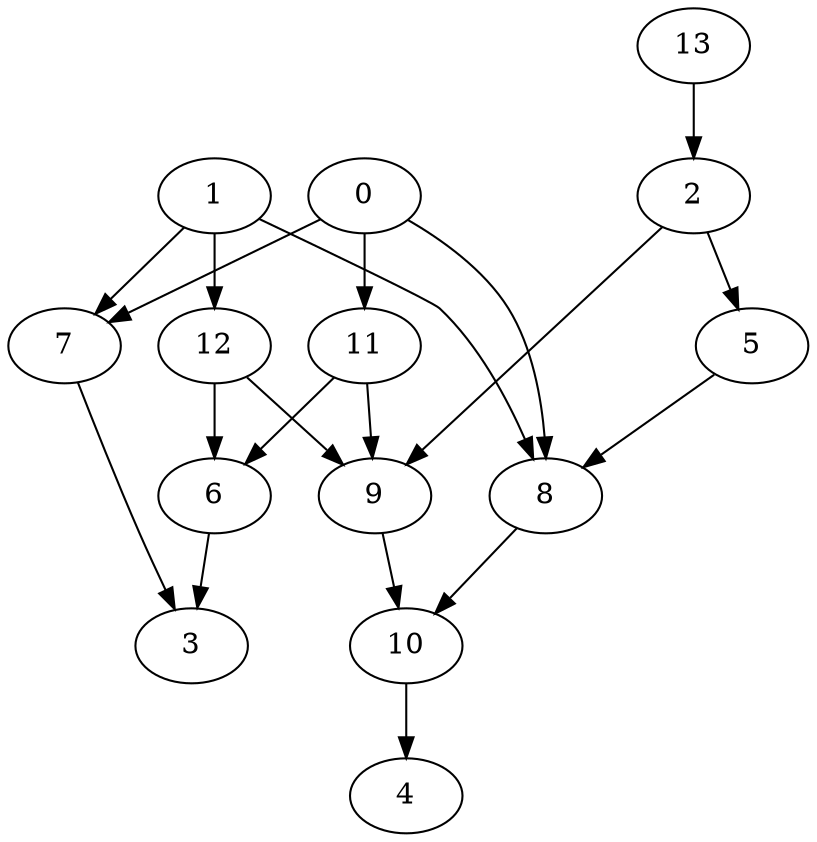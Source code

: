 digraph g2{
0->7;
0->8;
0->11;
1->7;
1->8;
1->12;
2->5;
2->9;
5->8;
6->3;
7->3;
8->10;
9->10;
10->4;
11->6;
11->9;
12->6;
12->9;
13->2;
}
